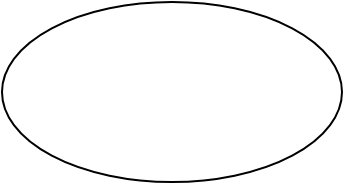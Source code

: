 <mxfile version="23.1.1" type="github">
  <diagram name="Sayfa -1" id="M0qdnNqTZr1DnavEJiqo">
    <mxGraphModel dx="1050" dy="1734" grid="1" gridSize="10" guides="1" tooltips="1" connect="1" arrows="1" fold="1" page="1" pageScale="1" pageWidth="827" pageHeight="1169" math="0" shadow="0">
      <root>
        <mxCell id="0" />
        <mxCell id="1" parent="0" />
        <mxCell id="ecMgWjukztIygPgivymG-1" value="" style="ellipse;whiteSpace=wrap;html=1;" vertex="1" parent="1">
          <mxGeometry x="70" y="-10" width="170" height="90" as="geometry" />
        </mxCell>
      </root>
    </mxGraphModel>
  </diagram>
</mxfile>
